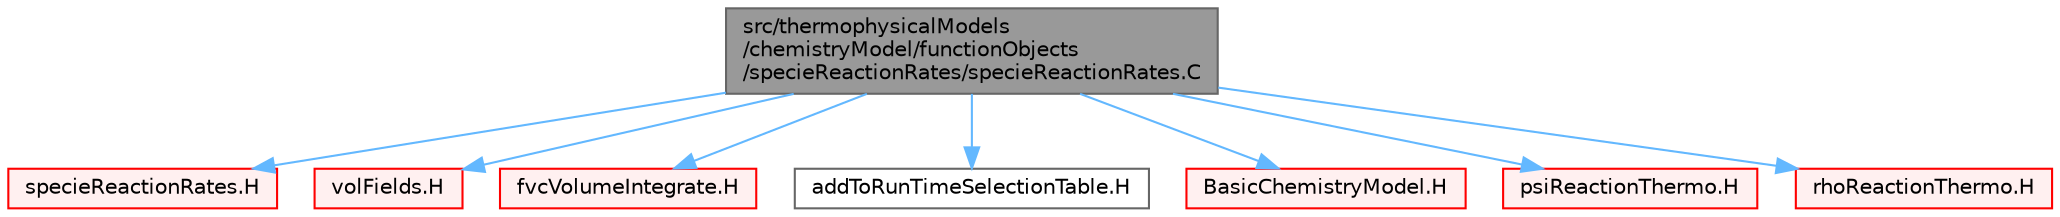 digraph "src/thermophysicalModels/chemistryModel/functionObjects/specieReactionRates/specieReactionRates.C"
{
 // LATEX_PDF_SIZE
  bgcolor="transparent";
  edge [fontname=Helvetica,fontsize=10,labelfontname=Helvetica,labelfontsize=10];
  node [fontname=Helvetica,fontsize=10,shape=box,height=0.2,width=0.4];
  Node1 [id="Node000001",label="src/thermophysicalModels\l/chemistryModel/functionObjects\l/specieReactionRates/specieReactionRates.C",height=0.2,width=0.4,color="gray40", fillcolor="grey60", style="filled", fontcolor="black",tooltip=" "];
  Node1 -> Node2 [id="edge1_Node000001_Node000002",color="steelblue1",style="solid",tooltip=" "];
  Node2 [id="Node000002",label="specieReactionRates.H",height=0.2,width=0.4,color="red", fillcolor="#FFF0F0", style="filled",URL="$specieReactionRates_8H.html",tooltip=" "];
  Node1 -> Node260 [id="edge2_Node000001_Node000260",color="steelblue1",style="solid",tooltip=" "];
  Node260 [id="Node000260",label="volFields.H",height=0.2,width=0.4,color="red", fillcolor="#FFF0F0", style="filled",URL="$volFields_8H.html",tooltip=" "];
  Node1 -> Node417 [id="edge3_Node000001_Node000417",color="steelblue1",style="solid",tooltip=" "];
  Node417 [id="Node000417",label="fvcVolumeIntegrate.H",height=0.2,width=0.4,color="red", fillcolor="#FFF0F0", style="filled",URL="$fvcVolumeIntegrate_8H.html",tooltip="Volume integrate volField creating a volField."];
  Node1 -> Node418 [id="edge4_Node000001_Node000418",color="steelblue1",style="solid",tooltip=" "];
  Node418 [id="Node000418",label="addToRunTimeSelectionTable.H",height=0.2,width=0.4,color="grey40", fillcolor="white", style="filled",URL="$addToRunTimeSelectionTable_8H.html",tooltip="Macros for easy insertion into run-time selection tables."];
  Node1 -> Node419 [id="edge5_Node000001_Node000419",color="steelblue1",style="solid",tooltip=" "];
  Node419 [id="Node000419",label="BasicChemistryModel.H",height=0.2,width=0.4,color="red", fillcolor="#FFF0F0", style="filled",URL="$BasicChemistryModel_8H.html",tooltip=" "];
  Node1 -> Node425 [id="edge6_Node000001_Node000425",color="steelblue1",style="solid",tooltip=" "];
  Node425 [id="Node000425",label="psiReactionThermo.H",height=0.2,width=0.4,color="red", fillcolor="#FFF0F0", style="filled",URL="$psiReactionThermo_8H.html",tooltip=" "];
  Node1 -> Node438 [id="edge7_Node000001_Node000438",color="steelblue1",style="solid",tooltip=" "];
  Node438 [id="Node000438",label="rhoReactionThermo.H",height=0.2,width=0.4,color="red", fillcolor="#FFF0F0", style="filled",URL="$rhoReactionThermo_8H.html",tooltip=" "];
}
